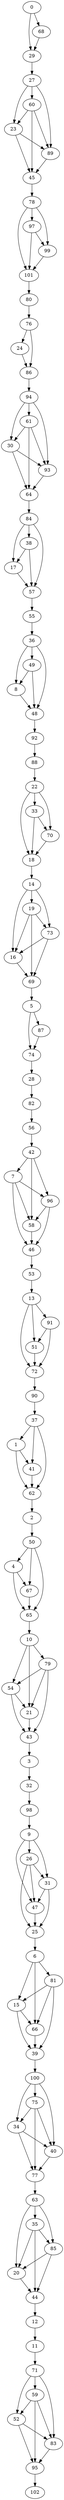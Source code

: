 digraph G {
0 ;
1 ;
2 ;
3 ;
4 ;
5 ;
6 ;
7 ;
8 ;
9 ;
10 ;
11 ;
12 ;
13 ;
14 ;
15 ;
16 ;
17 ;
18 ;
19 ;
20 ;
21 ;
22 ;
23 ;
24 ;
25 ;
26 ;
27 ;
28 ;
29 ;
30 ;
31 ;
32 ;
33 ;
34 ;
35 ;
36 ;
37 ;
38 ;
39 ;
40 ;
41 ;
42 ;
43 ;
44 ;
45 ;
46 ;
47 ;
48 ;
49 ;
50 ;
51 ;
52 ;
53 ;
54 ;
55 ;
56 ;
57 ;
58 ;
59 ;
60 ;
61 ;
62 ;
63 ;
64 ;
65 ;
66 ;
67 ;
68 ;
69 ;
70 ;
71 ;
72 ;
73 ;
74 ;
75 ;
76 ;
77 ;
78 ;
79 ;
80 ;
81 ;
82 ;
83 ;
84 ;
85 ;
86 ;
87 ;
88 ;
89 ;
90 ;
91 ;
92 ;
93 ;
94 ;
95 ;
96 ;
97 ;
98 ;
99 ;
100 ;
101 ;
102 ;
0 -> 68 [];
0 -> 29 [];
1 -> 41 [];
1 -> 62 [];
2 -> 50 [];
3 -> 32 [];
4 -> 67 [];
4 -> 65 [];
5 -> 87 [];
5 -> 74 [];
6 -> 81 [];
6 -> 15 [];
6 -> 66 [];
7 -> 96 [];
7 -> 58 [];
7 -> 46 [];
8 -> 48 [];
9 -> 26 [];
9 -> 31 [];
9 -> 47 [];
10 -> 79 [];
10 -> 54 [];
10 -> 21 [];
11 -> 71 [];
12 -> 11 [];
13 -> 91 [];
13 -> 51 [];
13 -> 72 [];
14 -> 19 [];
14 -> 73 [];
14 -> 16 [];
15 -> 66 [];
15 -> 39 [];
16 -> 69 [];
17 -> 57 [];
18 -> 14 [];
19 -> 73 [];
19 -> 16 [];
19 -> 69 [];
20 -> 44 [];
21 -> 43 [];
22 -> 33 [];
22 -> 70 [];
22 -> 18 [];
23 -> 89 [];
23 -> 45 [];
24 -> 86 [];
25 -> 6 [];
26 -> 31 [];
26 -> 47 [];
26 -> 25 [];
27 -> 60 [];
27 -> 23 [];
27 -> 89 [];
28 -> 82 [];
29 -> 27 [];
30 -> 93 [];
30 -> 64 [];
31 -> 47 [];
31 -> 25 [];
32 -> 98 [];
33 -> 70 [];
33 -> 18 [];
34 -> 40 [];
34 -> 77 [];
35 -> 85 [];
35 -> 20 [];
35 -> 44 [];
36 -> 49 [];
36 -> 8 [];
36 -> 48 [];
37 -> 1 [];
37 -> 41 [];
37 -> 62 [];
38 -> 17 [];
38 -> 57 [];
39 -> 100 [];
40 -> 77 [];
41 -> 62 [];
42 -> 7 [];
42 -> 96 [];
42 -> 58 [];
43 -> 3 [];
44 -> 12 [];
45 -> 78 [];
46 -> 53 [];
47 -> 25 [];
48 -> 92 [];
49 -> 8 [];
49 -> 48 [];
50 -> 4 [];
50 -> 67 [];
50 -> 65 [];
51 -> 72 [];
52 -> 83 [];
52 -> 95 [];
53 -> 13 [];
54 -> 21 [];
54 -> 43 [];
55 -> 36 [];
56 -> 42 [];
57 -> 55 [];
58 -> 46 [];
59 -> 52 [];
59 -> 83 [];
59 -> 95 [];
60 -> 23 [];
60 -> 89 [];
60 -> 45 [];
61 -> 30 [];
61 -> 93 [];
61 -> 64 [];
62 -> 2 [];
63 -> 35 [];
63 -> 85 [];
63 -> 20 [];
64 -> 84 [];
65 -> 10 [];
66 -> 39 [];
67 -> 65 [];
68 -> 29 [];
69 -> 5 [];
70 -> 18 [];
71 -> 59 [];
71 -> 52 [];
71 -> 83 [];
72 -> 90 [];
73 -> 16 [];
73 -> 69 [];
74 -> 28 [];
75 -> 34 [];
75 -> 40 [];
75 -> 77 [];
76 -> 24 [];
76 -> 86 [];
77 -> 63 [];
78 -> 97 [];
78 -> 99 [];
78 -> 101 [];
79 -> 54 [];
79 -> 21 [];
79 -> 43 [];
80 -> 76 [];
81 -> 15 [];
81 -> 66 [];
81 -> 39 [];
82 -> 56 [];
83 -> 95 [];
84 -> 38 [];
84 -> 17 [];
84 -> 57 [];
85 -> 20 [];
85 -> 44 [];
86 -> 94 [];
87 -> 74 [];
88 -> 22 [];
89 -> 45 [];
90 -> 37 [];
91 -> 51 [];
91 -> 72 [];
92 -> 88 [];
93 -> 64 [];
94 -> 61 [];
94 -> 30 [];
94 -> 93 [];
95 -> 102 [];
96 -> 58 [];
96 -> 46 [];
97 -> 99 [];
97 -> 101 [];
98 -> 9 [];
99 -> 101 [];
100 -> 75 [];
100 -> 34 [];
100 -> 40 [];
101 -> 80 [];
}
